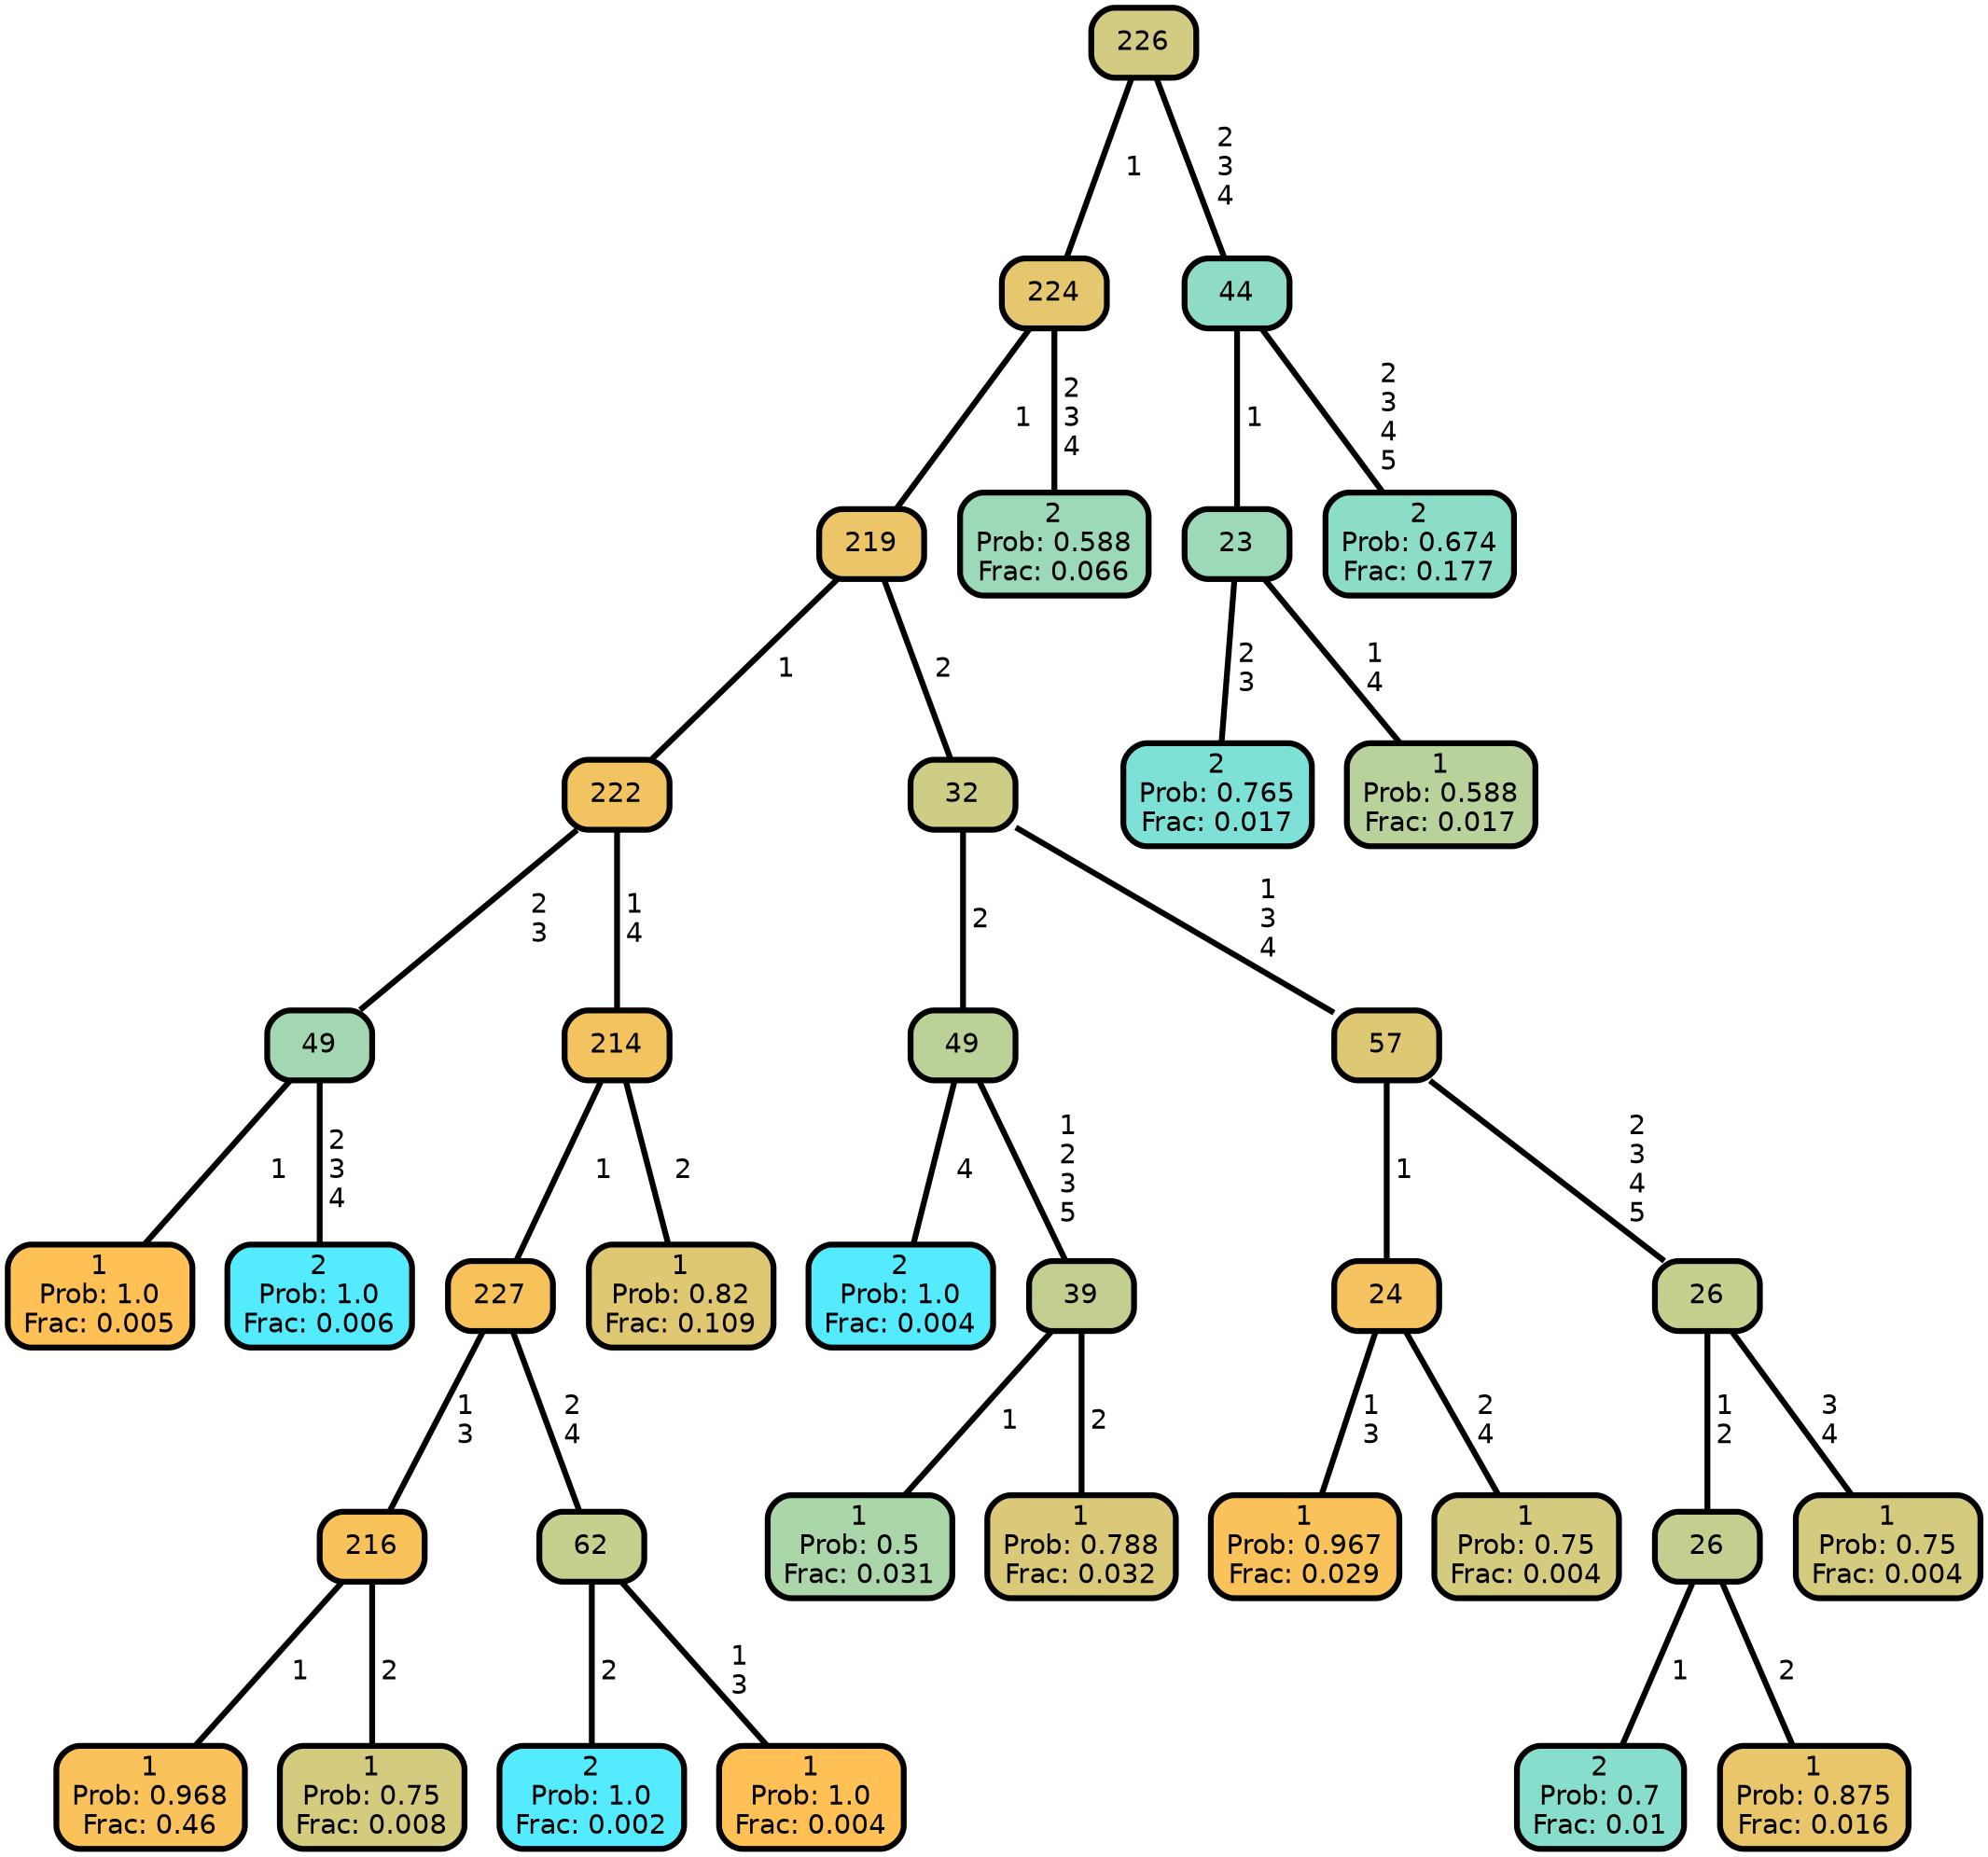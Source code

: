 graph Tree {
node [shape=box, style="filled, rounded",color="black",penwidth="3",fontcolor="black",                 fontname=helvetica] ;
graph [ranksep="0 equally", splines=straight,                 bgcolor=transparent, dpi=200] ;
edge [fontname=helvetica, color=black] ;
0 [label="1
Prob: 1.0
Frac: 0.005", fillcolor="#ffc155"] ;
1 [label="49", fillcolor="#a2d7b1"] ;
2 [label="2
Prob: 1.0
Frac: 0.006", fillcolor="#55ebff"] ;
3 [label="222", fillcolor="#f2c461"] ;
4 [label="1
Prob: 0.968
Frac: 0.46", fillcolor="#f9c25a"] ;
5 [label="216", fillcolor="#f8c25b"] ;
6 [label="1
Prob: 0.75
Frac: 0.008", fillcolor="#d4cb7f"] ;
7 [label="227", fillcolor="#f8c25b"] ;
8 [label="2
Prob: 1.0
Frac: 0.002", fillcolor="#55ebff"] ;
9 [label="62", fillcolor="#c6cf8d"] ;
10 [label="1
Prob: 1.0
Frac: 0.004", fillcolor="#ffc155"] ;
11 [label="214", fillcolor="#f3c360"] ;
12 [label="1
Prob: 0.82
Frac: 0.109", fillcolor="#e0c873"] ;
13 [label="219", fillcolor="#ebc568"] ;
14 [label="2
Prob: 1.0
Frac: 0.004", fillcolor="#55ebff"] ;
15 [label="49", fillcolor="#bcd197"] ;
16 [label="1
Prob: 0.5
Frac: 0.031", fillcolor="#aad6aa"] ;
17 [label="39", fillcolor="#c2cf91"] ;
18 [label="1
Prob: 0.788
Frac: 0.032", fillcolor="#dac979"] ;
19 [label="32", fillcolor="#cdcd86"] ;
20 [label="1
Prob: 0.967
Frac: 0.029", fillcolor="#f9c25a"] ;
21 [label="24", fillcolor="#f5c35f"] ;
22 [label="1
Prob: 0.75
Frac: 0.004", fillcolor="#d4cb7f"] ;
23 [label="57", fillcolor="#dfc874"] ;
24 [label="2
Prob: 0.7
Frac: 0.01", fillcolor="#88decc"] ;
25 [label="26", fillcolor="#c4cf8f"] ;
26 [label="1
Prob: 0.875
Frac: 0.016", fillcolor="#e9c66a"] ;
27 [label="26", fillcolor="#c6cf8d"] ;
28 [label="1
Prob: 0.75
Frac: 0.004", fillcolor="#d4cb7f"] ;
29 [label="224", fillcolor="#e4c76f"] ;
30 [label="2
Prob: 0.588
Frac: 0.066", fillcolor="#9bd9b9"] ;
31 [label="226", fillcolor="#d2cb81"] ;
32 [label="2
Prob: 0.765
Frac: 0.017", fillcolor="#7de1d7"] ;
33 [label="23", fillcolor="#9bd9b9"] ;
34 [label="1
Prob: 0.588
Frac: 0.017", fillcolor="#b9d29b"] ;
35 [label="44", fillcolor="#8edcc5"] ;
36 [label="2
Prob: 0.674
Frac: 0.177", fillcolor="#8cddc7"] ;
1 -- 0 [label=" 1",penwidth=3] ;
1 -- 2 [label=" 2\n 3\n 4",penwidth=3] ;
3 -- 1 [label=" 2\n 3",penwidth=3] ;
3 -- 11 [label=" 1\n 4",penwidth=3] ;
5 -- 4 [label=" 1",penwidth=3] ;
5 -- 6 [label=" 2",penwidth=3] ;
7 -- 5 [label=" 1\n 3",penwidth=3] ;
7 -- 9 [label=" 2\n 4",penwidth=3] ;
9 -- 8 [label=" 2",penwidth=3] ;
9 -- 10 [label=" 1\n 3",penwidth=3] ;
11 -- 7 [label=" 1",penwidth=3] ;
11 -- 12 [label=" 2",penwidth=3] ;
13 -- 3 [label=" 1",penwidth=3] ;
13 -- 19 [label=" 2",penwidth=3] ;
15 -- 14 [label=" 4",penwidth=3] ;
15 -- 17 [label=" 1\n 2\n 3\n 5",penwidth=3] ;
17 -- 16 [label=" 1",penwidth=3] ;
17 -- 18 [label=" 2",penwidth=3] ;
19 -- 15 [label=" 2",penwidth=3] ;
19 -- 23 [label=" 1\n 3\n 4",penwidth=3] ;
21 -- 20 [label=" 1\n 3",penwidth=3] ;
21 -- 22 [label=" 2\n 4",penwidth=3] ;
23 -- 21 [label=" 1",penwidth=3] ;
23 -- 27 [label=" 2\n 3\n 4\n 5",penwidth=3] ;
25 -- 24 [label=" 1",penwidth=3] ;
25 -- 26 [label=" 2",penwidth=3] ;
27 -- 25 [label=" 1\n 2",penwidth=3] ;
27 -- 28 [label=" 3\n 4",penwidth=3] ;
29 -- 13 [label=" 1",penwidth=3] ;
29 -- 30 [label=" 2\n 3\n 4",penwidth=3] ;
31 -- 29 [label=" 1",penwidth=3] ;
31 -- 35 [label=" 2\n 3\n 4",penwidth=3] ;
33 -- 32 [label=" 2\n 3",penwidth=3] ;
33 -- 34 [label=" 1\n 4",penwidth=3] ;
35 -- 33 [label=" 1",penwidth=3] ;
35 -- 36 [label=" 2\n 3\n 4\n 5",penwidth=3] ;
{rank = same;}}